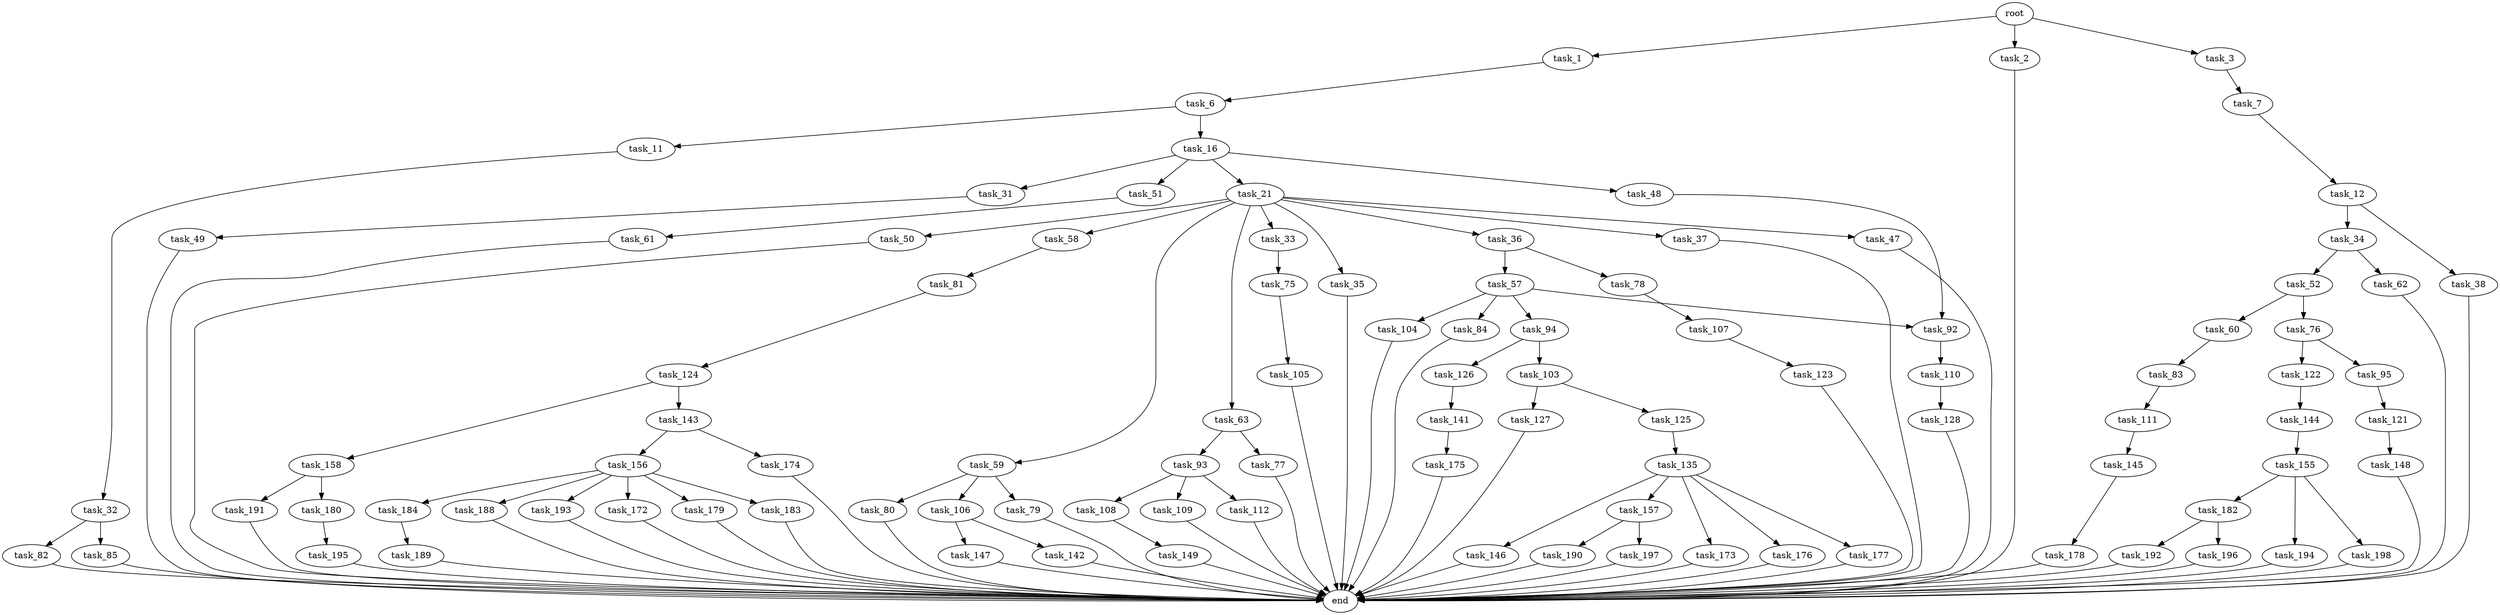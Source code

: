 digraph G {
  root [size="0.000000"];
  task_1 [size="132407477808.000000"];
  task_2 [size="504183358430.000000"];
  task_3 [size="1206843919.000000"];
  task_6 [size="58829894448.000000"];
  end [size="0.000000"];
  task_7 [size="671075710136.000000"];
  task_11 [size="368293445632.000000"];
  task_16 [size="723486445266.000000"];
  task_12 [size="6661467306.000000"];
  task_32 [size="549755813888.000000"];
  task_34 [size="134217728000.000000"];
  task_38 [size="8589934592.000000"];
  task_21 [size="68719476736.000000"];
  task_31 [size="15349069624.000000"];
  task_48 [size="16403493642.000000"];
  task_51 [size="31758936638.000000"];
  task_33 [size="62094898758.000000"];
  task_35 [size="303810935814.000000"];
  task_36 [size="134217728000.000000"];
  task_37 [size="2459582735.000000"];
  task_47 [size="28676022075.000000"];
  task_50 [size="4815197805.000000"];
  task_58 [size="849650543836.000000"];
  task_59 [size="299865572504.000000"];
  task_63 [size="9689635130.000000"];
  task_49 [size="1164833653714.000000"];
  task_82 [size="368293445632.000000"];
  task_85 [size="65542070564.000000"];
  task_75 [size="44124506044.000000"];
  task_52 [size="3511550078.000000"];
  task_62 [size="145133287344.000000"];
  task_57 [size="11656269342.000000"];
  task_78 [size="12018217257.000000"];
  task_92 [size="52595406375.000000"];
  task_61 [size="2017298505.000000"];
  task_60 [size="1956963616.000000"];
  task_76 [size="138795113522.000000"];
  task_84 [size="23555469555.000000"];
  task_94 [size="5489782478.000000"];
  task_104 [size="9110224267.000000"];
  task_81 [size="230860475095.000000"];
  task_79 [size="352243030997.000000"];
  task_80 [size="134217728000.000000"];
  task_106 [size="25952694478.000000"];
  task_83 [size="1429138559788.000000"];
  task_77 [size="8277869436.000000"];
  task_93 [size="9398127455.000000"];
  task_105 [size="231928233984.000000"];
  task_95 [size="109687811162.000000"];
  task_122 [size="168753424211.000000"];
  task_107 [size="642475782121.000000"];
  task_124 [size="752980693.000000"];
  task_111 [size="1934271105.000000"];
  task_110 [size="568786752916.000000"];
  task_108 [size="468825202131.000000"];
  task_109 [size="368293445632.000000"];
  task_112 [size="104897160036.000000"];
  task_103 [size="15924678519.000000"];
  task_126 [size="137309640072.000000"];
  task_121 [size="902393246331.000000"];
  task_125 [size="92719702603.000000"];
  task_127 [size="31453597802.000000"];
  task_142 [size="3085098598.000000"];
  task_147 [size="636364577436.000000"];
  task_123 [size="192663870846.000000"];
  task_149 [size="4187817009.000000"];
  task_128 [size="21599371288.000000"];
  task_145 [size="46780042909.000000"];
  task_148 [size="549755813888.000000"];
  task_144 [size="688026405855.000000"];
  task_143 [size="102555384931.000000"];
  task_158 [size="477630707170.000000"];
  task_135 [size="10855908152.000000"];
  task_141 [size="33845624628.000000"];
  task_146 [size="93290975378.000000"];
  task_157 [size="28991029248.000000"];
  task_173 [size="267209818322.000000"];
  task_176 [size="284049340960.000000"];
  task_177 [size="192847466388.000000"];
  task_175 [size="134217728000.000000"];
  task_156 [size="40065678046.000000"];
  task_174 [size="8537226930.000000"];
  task_155 [size="30210898053.000000"];
  task_178 [size="255676193382.000000"];
  task_182 [size="7835045964.000000"];
  task_194 [size="5660550630.000000"];
  task_198 [size="368293445632.000000"];
  task_172 [size="158031864084.000000"];
  task_179 [size="765002215987.000000"];
  task_183 [size="68719476736.000000"];
  task_184 [size="2149899820.000000"];
  task_188 [size="8140972859.000000"];
  task_193 [size="68719476736.000000"];
  task_190 [size="549755813888.000000"];
  task_197 [size="16880496457.000000"];
  task_180 [size="782757789696.000000"];
  task_191 [size="105475010537.000000"];
  task_195 [size="549755813888.000000"];
  task_192 [size="858224248440.000000"];
  task_196 [size="37689567180.000000"];
  task_189 [size="263644880295.000000"];

  root -> task_1 [size="1.000000"];
  root -> task_2 [size="1.000000"];
  root -> task_3 [size="1.000000"];
  task_1 -> task_6 [size="209715200.000000"];
  task_2 -> end [size="1.000000"];
  task_3 -> task_7 [size="33554432.000000"];
  task_6 -> task_11 [size="134217728.000000"];
  task_6 -> task_16 [size="134217728.000000"];
  task_7 -> task_12 [size="536870912.000000"];
  task_11 -> task_32 [size="411041792.000000"];
  task_16 -> task_21 [size="679477248.000000"];
  task_16 -> task_31 [size="679477248.000000"];
  task_16 -> task_48 [size="679477248.000000"];
  task_16 -> task_51 [size="679477248.000000"];
  task_12 -> task_34 [size="301989888.000000"];
  task_12 -> task_38 [size="301989888.000000"];
  task_32 -> task_82 [size="536870912.000000"];
  task_32 -> task_85 [size="536870912.000000"];
  task_34 -> task_52 [size="209715200.000000"];
  task_34 -> task_62 [size="209715200.000000"];
  task_38 -> end [size="1.000000"];
  task_21 -> task_33 [size="134217728.000000"];
  task_21 -> task_35 [size="134217728.000000"];
  task_21 -> task_36 [size="134217728.000000"];
  task_21 -> task_37 [size="134217728.000000"];
  task_21 -> task_47 [size="134217728.000000"];
  task_21 -> task_50 [size="134217728.000000"];
  task_21 -> task_58 [size="134217728.000000"];
  task_21 -> task_59 [size="134217728.000000"];
  task_21 -> task_63 [size="134217728.000000"];
  task_31 -> task_49 [size="301989888.000000"];
  task_48 -> task_92 [size="679477248.000000"];
  task_51 -> task_61 [size="33554432.000000"];
  task_33 -> task_75 [size="209715200.000000"];
  task_35 -> end [size="1.000000"];
  task_36 -> task_57 [size="209715200.000000"];
  task_36 -> task_78 [size="209715200.000000"];
  task_37 -> end [size="1.000000"];
  task_47 -> end [size="1.000000"];
  task_50 -> end [size="1.000000"];
  task_58 -> task_81 [size="838860800.000000"];
  task_59 -> task_79 [size="301989888.000000"];
  task_59 -> task_80 [size="301989888.000000"];
  task_59 -> task_106 [size="301989888.000000"];
  task_63 -> task_77 [size="209715200.000000"];
  task_63 -> task_93 [size="209715200.000000"];
  task_49 -> end [size="1.000000"];
  task_82 -> end [size="1.000000"];
  task_85 -> end [size="1.000000"];
  task_75 -> task_105 [size="209715200.000000"];
  task_52 -> task_60 [size="209715200.000000"];
  task_52 -> task_76 [size="209715200.000000"];
  task_62 -> end [size="1.000000"];
  task_57 -> task_84 [size="33554432.000000"];
  task_57 -> task_92 [size="33554432.000000"];
  task_57 -> task_94 [size="33554432.000000"];
  task_57 -> task_104 [size="33554432.000000"];
  task_78 -> task_107 [size="301989888.000000"];
  task_92 -> task_110 [size="838860800.000000"];
  task_61 -> end [size="1.000000"];
  task_60 -> task_83 [size="75497472.000000"];
  task_76 -> task_95 [size="209715200.000000"];
  task_76 -> task_122 [size="209715200.000000"];
  task_84 -> end [size="1.000000"];
  task_94 -> task_103 [size="411041792.000000"];
  task_94 -> task_126 [size="411041792.000000"];
  task_104 -> end [size="1.000000"];
  task_81 -> task_124 [size="301989888.000000"];
  task_79 -> end [size="1.000000"];
  task_80 -> end [size="1.000000"];
  task_106 -> task_142 [size="536870912.000000"];
  task_106 -> task_147 [size="536870912.000000"];
  task_83 -> task_111 [size="838860800.000000"];
  task_77 -> end [size="1.000000"];
  task_93 -> task_108 [size="679477248.000000"];
  task_93 -> task_109 [size="679477248.000000"];
  task_93 -> task_112 [size="679477248.000000"];
  task_105 -> end [size="1.000000"];
  task_95 -> task_121 [size="75497472.000000"];
  task_122 -> task_144 [size="209715200.000000"];
  task_107 -> task_123 [size="838860800.000000"];
  task_124 -> task_143 [size="33554432.000000"];
  task_124 -> task_158 [size="33554432.000000"];
  task_111 -> task_145 [size="33554432.000000"];
  task_110 -> task_128 [size="411041792.000000"];
  task_108 -> task_149 [size="301989888.000000"];
  task_109 -> end [size="1.000000"];
  task_112 -> end [size="1.000000"];
  task_103 -> task_125 [size="301989888.000000"];
  task_103 -> task_127 [size="301989888.000000"];
  task_126 -> task_141 [size="134217728.000000"];
  task_121 -> task_148 [size="679477248.000000"];
  task_125 -> task_135 [size="301989888.000000"];
  task_127 -> end [size="1.000000"];
  task_142 -> end [size="1.000000"];
  task_147 -> end [size="1.000000"];
  task_123 -> end [size="1.000000"];
  task_149 -> end [size="1.000000"];
  task_128 -> end [size="1.000000"];
  task_145 -> task_178 [size="838860800.000000"];
  task_148 -> end [size="1.000000"];
  task_144 -> task_155 [size="679477248.000000"];
  task_143 -> task_156 [size="209715200.000000"];
  task_143 -> task_174 [size="209715200.000000"];
  task_158 -> task_180 [size="301989888.000000"];
  task_158 -> task_191 [size="301989888.000000"];
  task_135 -> task_146 [size="301989888.000000"];
  task_135 -> task_157 [size="301989888.000000"];
  task_135 -> task_173 [size="301989888.000000"];
  task_135 -> task_176 [size="301989888.000000"];
  task_135 -> task_177 [size="301989888.000000"];
  task_141 -> task_175 [size="536870912.000000"];
  task_146 -> end [size="1.000000"];
  task_157 -> task_190 [size="75497472.000000"];
  task_157 -> task_197 [size="75497472.000000"];
  task_173 -> end [size="1.000000"];
  task_176 -> end [size="1.000000"];
  task_177 -> end [size="1.000000"];
  task_175 -> end [size="1.000000"];
  task_156 -> task_172 [size="679477248.000000"];
  task_156 -> task_179 [size="679477248.000000"];
  task_156 -> task_183 [size="679477248.000000"];
  task_156 -> task_184 [size="679477248.000000"];
  task_156 -> task_188 [size="679477248.000000"];
  task_156 -> task_193 [size="679477248.000000"];
  task_174 -> end [size="1.000000"];
  task_155 -> task_182 [size="838860800.000000"];
  task_155 -> task_194 [size="838860800.000000"];
  task_155 -> task_198 [size="838860800.000000"];
  task_178 -> end [size="1.000000"];
  task_182 -> task_192 [size="134217728.000000"];
  task_182 -> task_196 [size="134217728.000000"];
  task_194 -> end [size="1.000000"];
  task_198 -> end [size="1.000000"];
  task_172 -> end [size="1.000000"];
  task_179 -> end [size="1.000000"];
  task_183 -> end [size="1.000000"];
  task_184 -> task_189 [size="134217728.000000"];
  task_188 -> end [size="1.000000"];
  task_193 -> end [size="1.000000"];
  task_190 -> end [size="1.000000"];
  task_197 -> end [size="1.000000"];
  task_180 -> task_195 [size="679477248.000000"];
  task_191 -> end [size="1.000000"];
  task_195 -> end [size="1.000000"];
  task_192 -> end [size="1.000000"];
  task_196 -> end [size="1.000000"];
  task_189 -> end [size="1.000000"];
}
